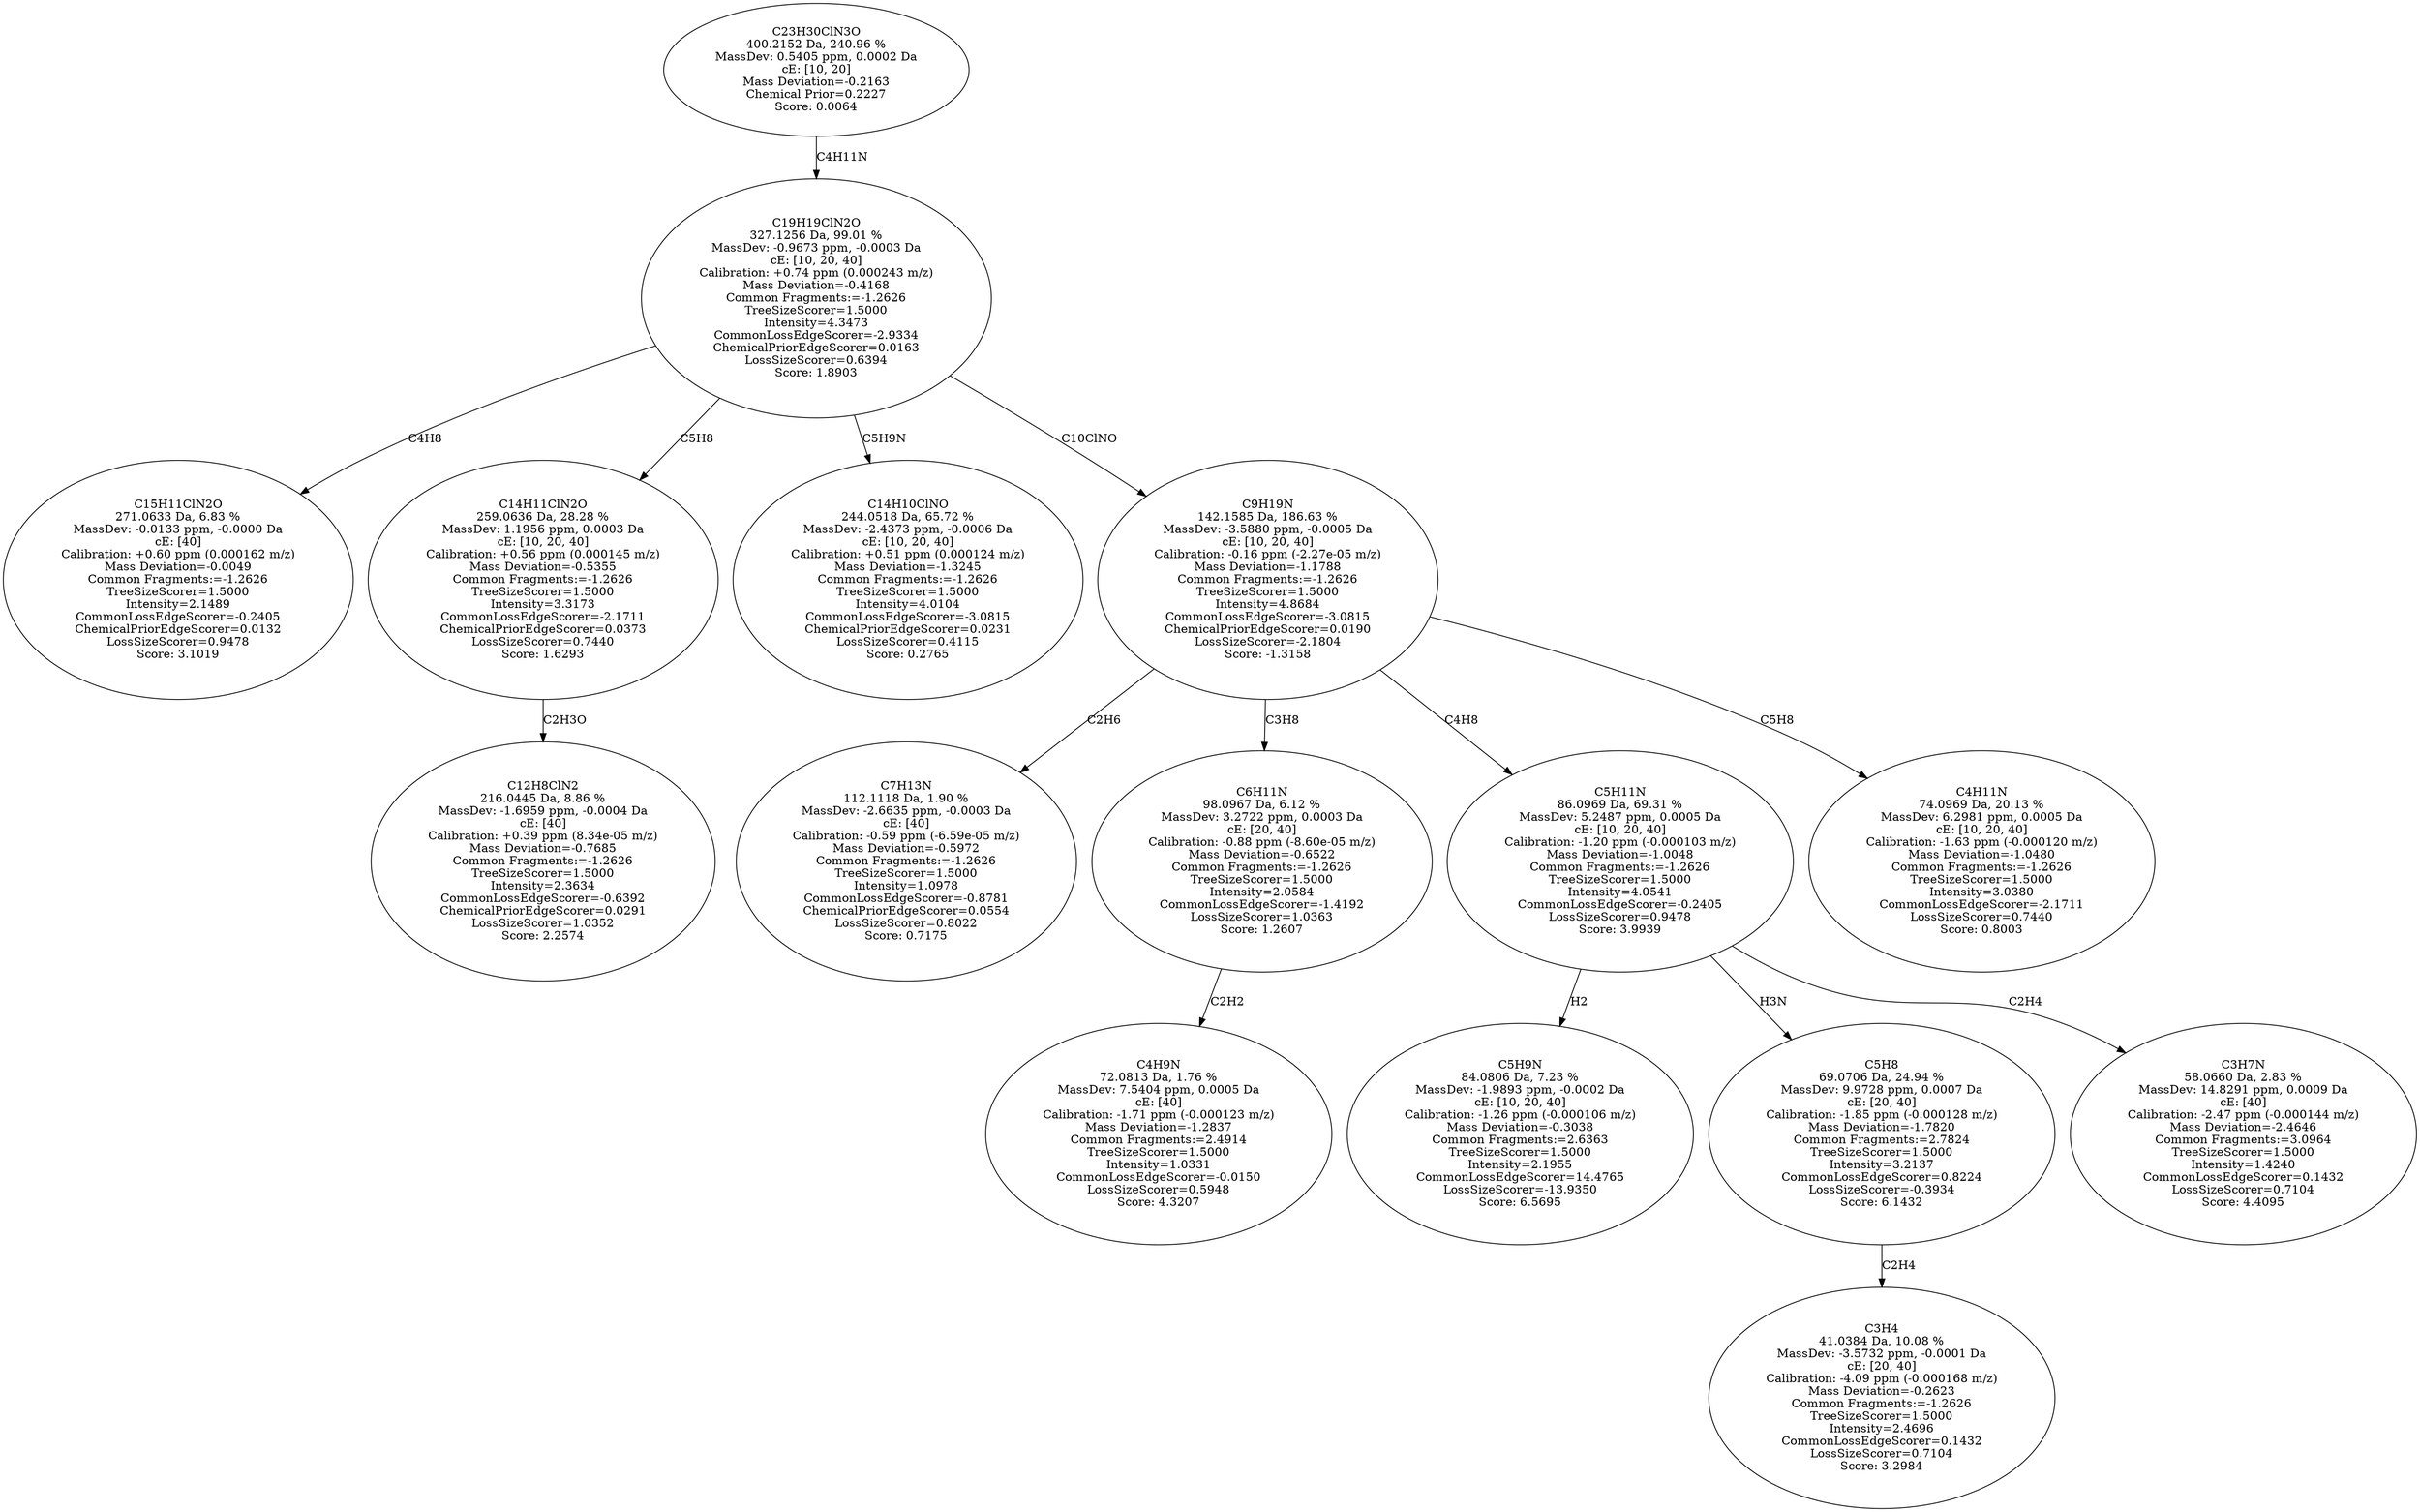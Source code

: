 strict digraph {
v1 [label="C15H11ClN2O\n271.0633 Da, 6.83 %\nMassDev: -0.0133 ppm, -0.0000 Da\ncE: [40]\nCalibration: +0.60 ppm (0.000162 m/z)\nMass Deviation=-0.0049\nCommon Fragments:=-1.2626\nTreeSizeScorer=1.5000\nIntensity=2.1489\nCommonLossEdgeScorer=-0.2405\nChemicalPriorEdgeScorer=0.0132\nLossSizeScorer=0.9478\nScore: 3.1019"];
v2 [label="C12H8ClN2\n216.0445 Da, 8.86 %\nMassDev: -1.6959 ppm, -0.0004 Da\ncE: [40]\nCalibration: +0.39 ppm (8.34e-05 m/z)\nMass Deviation=-0.7685\nCommon Fragments:=-1.2626\nTreeSizeScorer=1.5000\nIntensity=2.3634\nCommonLossEdgeScorer=-0.6392\nChemicalPriorEdgeScorer=0.0291\nLossSizeScorer=1.0352\nScore: 2.2574"];
v3 [label="C14H11ClN2O\n259.0636 Da, 28.28 %\nMassDev: 1.1956 ppm, 0.0003 Da\ncE: [10, 20, 40]\nCalibration: +0.56 ppm (0.000145 m/z)\nMass Deviation=-0.5355\nCommon Fragments:=-1.2626\nTreeSizeScorer=1.5000\nIntensity=3.3173\nCommonLossEdgeScorer=-2.1711\nChemicalPriorEdgeScorer=0.0373\nLossSizeScorer=0.7440\nScore: 1.6293"];
v4 [label="C14H10ClNO\n244.0518 Da, 65.72 %\nMassDev: -2.4373 ppm, -0.0006 Da\ncE: [10, 20, 40]\nCalibration: +0.51 ppm (0.000124 m/z)\nMass Deviation=-1.3245\nCommon Fragments:=-1.2626\nTreeSizeScorer=1.5000\nIntensity=4.0104\nCommonLossEdgeScorer=-3.0815\nChemicalPriorEdgeScorer=0.0231\nLossSizeScorer=0.4115\nScore: 0.2765"];
v5 [label="C7H13N\n112.1118 Da, 1.90 %\nMassDev: -2.6635 ppm, -0.0003 Da\ncE: [40]\nCalibration: -0.59 ppm (-6.59e-05 m/z)\nMass Deviation=-0.5972\nCommon Fragments:=-1.2626\nTreeSizeScorer=1.5000\nIntensity=1.0978\nCommonLossEdgeScorer=-0.8781\nChemicalPriorEdgeScorer=0.0554\nLossSizeScorer=0.8022\nScore: 0.7175"];
v6 [label="C4H9N\n72.0813 Da, 1.76 %\nMassDev: 7.5404 ppm, 0.0005 Da\ncE: [40]\nCalibration: -1.71 ppm (-0.000123 m/z)\nMass Deviation=-1.2837\nCommon Fragments:=2.4914\nTreeSizeScorer=1.5000\nIntensity=1.0331\nCommonLossEdgeScorer=-0.0150\nLossSizeScorer=0.5948\nScore: 4.3207"];
v7 [label="C6H11N\n98.0967 Da, 6.12 %\nMassDev: 3.2722 ppm, 0.0003 Da\ncE: [20, 40]\nCalibration: -0.88 ppm (-8.60e-05 m/z)\nMass Deviation=-0.6522\nCommon Fragments:=-1.2626\nTreeSizeScorer=1.5000\nIntensity=2.0584\nCommonLossEdgeScorer=-1.4192\nLossSizeScorer=1.0363\nScore: 1.2607"];
v8 [label="C5H9N\n84.0806 Da, 7.23 %\nMassDev: -1.9893 ppm, -0.0002 Da\ncE: [10, 20, 40]\nCalibration: -1.26 ppm (-0.000106 m/z)\nMass Deviation=-0.3038\nCommon Fragments:=2.6363\nTreeSizeScorer=1.5000\nIntensity=2.1955\nCommonLossEdgeScorer=14.4765\nLossSizeScorer=-13.9350\nScore: 6.5695"];
v9 [label="C3H4\n41.0384 Da, 10.08 %\nMassDev: -3.5732 ppm, -0.0001 Da\ncE: [20, 40]\nCalibration: -4.09 ppm (-0.000168 m/z)\nMass Deviation=-0.2623\nCommon Fragments:=-1.2626\nTreeSizeScorer=1.5000\nIntensity=2.4696\nCommonLossEdgeScorer=0.1432\nLossSizeScorer=0.7104\nScore: 3.2984"];
v10 [label="C5H8\n69.0706 Da, 24.94 %\nMassDev: 9.9728 ppm, 0.0007 Da\ncE: [20, 40]\nCalibration: -1.85 ppm (-0.000128 m/z)\nMass Deviation=-1.7820\nCommon Fragments:=2.7824\nTreeSizeScorer=1.5000\nIntensity=3.2137\nCommonLossEdgeScorer=0.8224\nLossSizeScorer=-0.3934\nScore: 6.1432"];
v11 [label="C3H7N\n58.0660 Da, 2.83 %\nMassDev: 14.8291 ppm, 0.0009 Da\ncE: [40]\nCalibration: -2.47 ppm (-0.000144 m/z)\nMass Deviation=-2.4646\nCommon Fragments:=3.0964\nTreeSizeScorer=1.5000\nIntensity=1.4240\nCommonLossEdgeScorer=0.1432\nLossSizeScorer=0.7104\nScore: 4.4095"];
v12 [label="C5H11N\n86.0969 Da, 69.31 %\nMassDev: 5.2487 ppm, 0.0005 Da\ncE: [10, 20, 40]\nCalibration: -1.20 ppm (-0.000103 m/z)\nMass Deviation=-1.0048\nCommon Fragments:=-1.2626\nTreeSizeScorer=1.5000\nIntensity=4.0541\nCommonLossEdgeScorer=-0.2405\nLossSizeScorer=0.9478\nScore: 3.9939"];
v13 [label="C4H11N\n74.0969 Da, 20.13 %\nMassDev: 6.2981 ppm, 0.0005 Da\ncE: [10, 20, 40]\nCalibration: -1.63 ppm (-0.000120 m/z)\nMass Deviation=-1.0480\nCommon Fragments:=-1.2626\nTreeSizeScorer=1.5000\nIntensity=3.0380\nCommonLossEdgeScorer=-2.1711\nLossSizeScorer=0.7440\nScore: 0.8003"];
v14 [label="C9H19N\n142.1585 Da, 186.63 %\nMassDev: -3.5880 ppm, -0.0005 Da\ncE: [10, 20, 40]\nCalibration: -0.16 ppm (-2.27e-05 m/z)\nMass Deviation=-1.1788\nCommon Fragments:=-1.2626\nTreeSizeScorer=1.5000\nIntensity=4.8684\nCommonLossEdgeScorer=-3.0815\nChemicalPriorEdgeScorer=0.0190\nLossSizeScorer=-2.1804\nScore: -1.3158"];
v15 [label="C19H19ClN2O\n327.1256 Da, 99.01 %\nMassDev: -0.9673 ppm, -0.0003 Da\ncE: [10, 20, 40]\nCalibration: +0.74 ppm (0.000243 m/z)\nMass Deviation=-0.4168\nCommon Fragments:=-1.2626\nTreeSizeScorer=1.5000\nIntensity=4.3473\nCommonLossEdgeScorer=-2.9334\nChemicalPriorEdgeScorer=0.0163\nLossSizeScorer=0.6394\nScore: 1.8903"];
v16 [label="C23H30ClN3O\n400.2152 Da, 240.96 %\nMassDev: 0.5405 ppm, 0.0002 Da\ncE: [10, 20]\nMass Deviation=-0.2163\nChemical Prior=0.2227\nScore: 0.0064"];
v15 -> v1 [label="C4H8"];
v3 -> v2 [label="C2H3O"];
v15 -> v3 [label="C5H8"];
v15 -> v4 [label="C5H9N"];
v14 -> v5 [label="C2H6"];
v7 -> v6 [label="C2H2"];
v14 -> v7 [label="C3H8"];
v12 -> v8 [label="H2"];
v10 -> v9 [label="C2H4"];
v12 -> v10 [label="H3N"];
v12 -> v11 [label="C2H4"];
v14 -> v12 [label="C4H8"];
v14 -> v13 [label="C5H8"];
v15 -> v14 [label="C10ClNO"];
v16 -> v15 [label="C4H11N"];
}